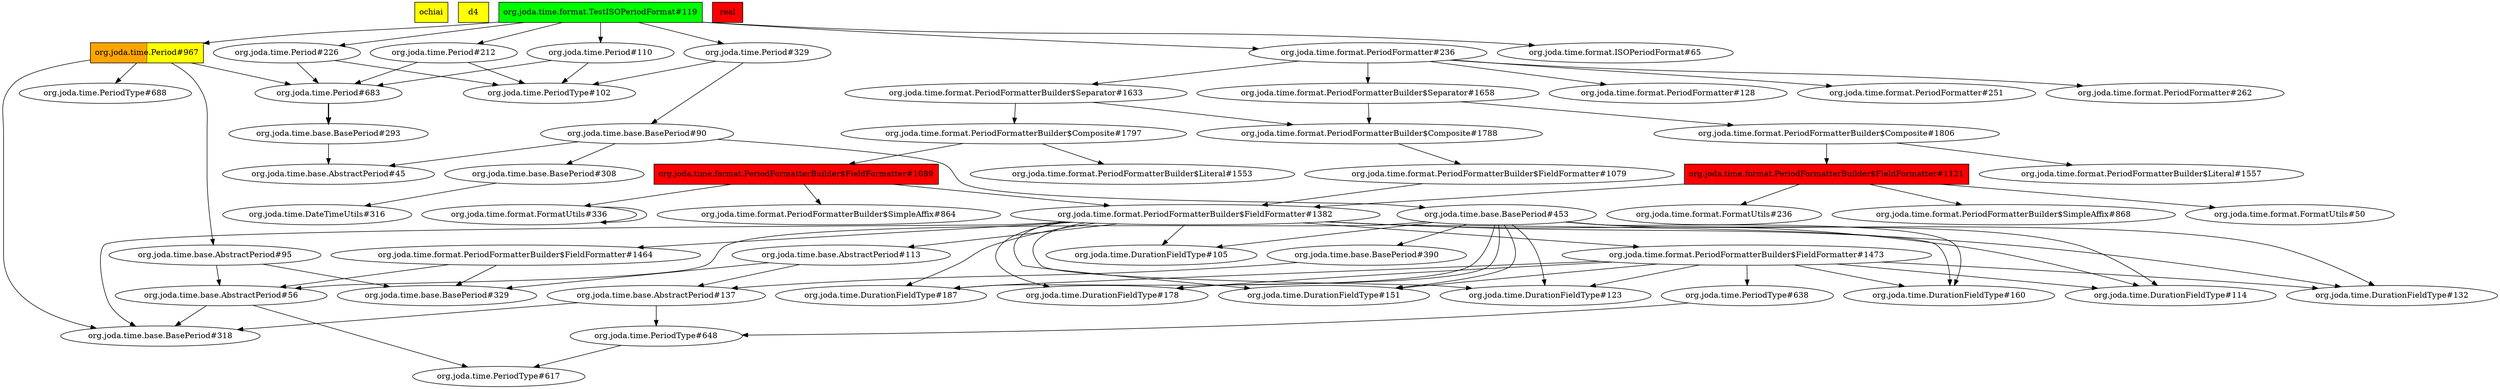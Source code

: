 digraph enhanced {
	"ochiai" [style=striped shape=box fillcolor="yellow"];
	"d4" [style=striped shape=box fillcolor="yellow"];
	"org.joda.time.format.TestISOPeriodFormat#119" [style=striped shape=box fillcolor="green"];
	"org.joda.time.Period#967" [style=striped shape=box fillcolor="orange:yellow"];
	"real" [style=striped shape=box fillcolor="red"];
	"org.joda.time.format.PeriodFormatterBuilder$FieldFormatter#1089" [style=striped shape=box fillcolor="red"];
	"org.joda.time.format.PeriodFormatterBuilder$FieldFormatter#1121" [style=striped shape=box fillcolor="red"];
	"org.joda.time.Period#967" -> "org.joda.time.PeriodType#688";
	"org.joda.time.base.BasePeriod#453" -> "org.joda.time.DurationFieldType#105";
	"org.joda.time.format.PeriodFormatterBuilder$FieldFormatter#1382" -> "org.joda.time.DurationFieldType#105";
	"org.joda.time.base.AbstractPeriod#95" -> "org.joda.time.base.BasePeriod#329";
	"org.joda.time.base.AbstractPeriod#113" -> "org.joda.time.base.BasePeriod#329";
	"org.joda.time.format.PeriodFormatterBuilder$FieldFormatter#1464" -> "org.joda.time.base.BasePeriod#329";
	"org.joda.time.base.BasePeriod#308" -> "org.joda.time.DateTimeUtils#316";
	"org.joda.time.format.TestISOPeriodFormat#119" -> "org.joda.time.Period#226";
	"org.joda.time.format.PeriodFormatterBuilder$Composite#1788" -> "org.joda.time.format.PeriodFormatterBuilder$FieldFormatter#1079";
	"org.joda.time.format.PeriodFormatterBuilder$FieldFormatter#1382" -> "org.joda.time.format.PeriodFormatterBuilder$FieldFormatter#1473";
	"org.joda.time.format.PeriodFormatterBuilder$Separator#1658" -> "org.joda.time.format.PeriodFormatterBuilder$Composite#1806";
	"org.joda.time.base.BasePeriod#90" -> "org.joda.time.base.BasePeriod#453";
	"org.joda.time.format.FormatUtils#336" -> "org.joda.time.format.FormatUtils#336";
	"org.joda.time.format.PeriodFormatterBuilder$FieldFormatter#1089" -> "org.joda.time.format.FormatUtils#336";
	"org.joda.time.Period#683" -> "org.joda.time.base.BasePeriod#293" [style=bold];
	"org.joda.time.format.TestISOPeriodFormat#119" -> "org.joda.time.format.ISOPeriodFormat#65";
	"org.joda.time.base.BasePeriod#453" -> "org.joda.time.DurationFieldType#187";
	"org.joda.time.format.PeriodFormatterBuilder$FieldFormatter#1382" -> "org.joda.time.DurationFieldType#187";
	"org.joda.time.format.PeriodFormatterBuilder$FieldFormatter#1473" -> "org.joda.time.DurationFieldType#187";
	"org.joda.time.PeriodType#638" -> "org.joda.time.PeriodType#648";
	"org.joda.time.base.AbstractPeriod#137" -> "org.joda.time.PeriodType#648";
	"org.joda.time.base.BasePeriod#453" -> "org.joda.time.DurationFieldType#178";
	"org.joda.time.format.PeriodFormatterBuilder$FieldFormatter#1382" -> "org.joda.time.DurationFieldType#178";
	"org.joda.time.format.PeriodFormatterBuilder$FieldFormatter#1473" -> "org.joda.time.DurationFieldType#178";
	"org.joda.time.format.PeriodFormatterBuilder$FieldFormatter#1079" -> "org.joda.time.format.PeriodFormatterBuilder$FieldFormatter#1382";
	"org.joda.time.format.PeriodFormatterBuilder$FieldFormatter#1089" -> "org.joda.time.format.PeriodFormatterBuilder$FieldFormatter#1382";
	"org.joda.time.format.PeriodFormatterBuilder$FieldFormatter#1121" -> "org.joda.time.format.PeriodFormatterBuilder$FieldFormatter#1382";
	"org.joda.time.base.BasePeriod#90" -> "org.joda.time.base.AbstractPeriod#45";
	"org.joda.time.base.BasePeriod#293" -> "org.joda.time.base.AbstractPeriod#45";
	"org.joda.time.format.PeriodFormatter#236" -> "org.joda.time.format.PeriodFormatterBuilder$Separator#1658";
	"org.joda.time.format.TestISOPeriodFormat#119" -> "org.joda.time.format.PeriodFormatter#236";
	"org.joda.time.format.PeriodFormatterBuilder$FieldFormatter#1382" -> "org.joda.time.format.PeriodFormatterBuilder$FieldFormatter#1464";
	"org.joda.time.format.TestISOPeriodFormat#119" -> "org.joda.time.Period#212";
	"org.joda.time.base.BasePeriod#390" -> "org.joda.time.base.AbstractPeriod#137";
	"org.joda.time.base.AbstractPeriod#113" -> "org.joda.time.base.AbstractPeriod#137";
	"org.joda.time.format.PeriodFormatterBuilder$FieldFormatter#1121" -> "org.joda.time.format.FormatUtils#50";
	"org.joda.time.Period#967" -> "org.joda.time.base.AbstractPeriod#95";
	"org.joda.time.base.AbstractPeriod#56" -> "org.joda.time.PeriodType#617";
	"org.joda.time.PeriodType#648" -> "org.joda.time.PeriodType#617";
	"org.joda.time.base.BasePeriod#453" -> "org.joda.time.DurationFieldType#132";
	"org.joda.time.format.PeriodFormatterBuilder$FieldFormatter#1382" -> "org.joda.time.DurationFieldType#132";
	"org.joda.time.format.PeriodFormatterBuilder$FieldFormatter#1473" -> "org.joda.time.DurationFieldType#132";
	"org.joda.time.base.BasePeriod#453" -> "org.joda.time.DurationFieldType#123";
	"org.joda.time.format.PeriodFormatterBuilder$FieldFormatter#1382" -> "org.joda.time.DurationFieldType#123";
	"org.joda.time.format.PeriodFormatterBuilder$FieldFormatter#1473" -> "org.joda.time.DurationFieldType#123";
	"org.joda.time.Period#329" -> "org.joda.time.base.BasePeriod#90";
	"org.joda.time.format.PeriodFormatterBuilder$Composite#1797" -> "org.joda.time.format.PeriodFormatterBuilder$Literal#1553";
	"org.joda.time.Period#110" -> "org.joda.time.PeriodType#102";
	"org.joda.time.Period#329" -> "org.joda.time.PeriodType#102";
	"org.joda.time.Period#226" -> "org.joda.time.PeriodType#102";
	"org.joda.time.Period#212" -> "org.joda.time.PeriodType#102";
	"org.joda.time.format.PeriodFormatterBuilder$Composite#1806" -> "org.joda.time.format.PeriodFormatterBuilder$Literal#1557";
	"org.joda.time.base.BasePeriod#90" -> "org.joda.time.base.BasePeriod#308";
	"org.joda.time.format.TestISOPeriodFormat#119" -> "org.joda.time.Period#967";
	"org.joda.time.base.BasePeriod#453" -> "org.joda.time.base.AbstractPeriod#56";
	"org.joda.time.base.AbstractPeriod#95" -> "org.joda.time.base.AbstractPeriod#56";
	"org.joda.time.format.PeriodFormatterBuilder$FieldFormatter#1464" -> "org.joda.time.base.AbstractPeriod#56";
	"org.joda.time.format.TestISOPeriodFormat#119" -> "org.joda.time.Period#329";
	"org.joda.time.format.PeriodFormatterBuilder$Separator#1633" -> "org.joda.time.format.PeriodFormatterBuilder$Composite#1797";
	"org.joda.time.format.PeriodFormatter#236" -> "org.joda.time.format.PeriodFormatter#128";
	"org.joda.time.format.PeriodFormatterBuilder$FieldFormatter#1121" -> "org.joda.time.format.FormatUtils#236";
	"org.joda.time.Period#110" -> "org.joda.time.Period#683";
	"org.joda.time.Period#967" -> "org.joda.time.Period#683";
	"org.joda.time.Period#226" -> "org.joda.time.Period#683";
	"org.joda.time.Period#212" -> "org.joda.time.Period#683";
	"org.joda.time.format.PeriodFormatter#236" -> "org.joda.time.format.PeriodFormatterBuilder$Separator#1633";
	"org.joda.time.format.PeriodFormatter#236" -> "org.joda.time.format.PeriodFormatter#251";
	"org.joda.time.base.BasePeriod#453" -> "org.joda.time.base.BasePeriod#390";
	"org.joda.time.base.BasePeriod#453" -> "org.joda.time.DurationFieldType#160";
	"org.joda.time.format.PeriodFormatterBuilder$FieldFormatter#1382" -> "org.joda.time.DurationFieldType#160";
	"org.joda.time.format.PeriodFormatterBuilder$FieldFormatter#1473" -> "org.joda.time.DurationFieldType#160";
	"org.joda.time.base.BasePeriod#453" -> "org.joda.time.DurationFieldType#114";
	"org.joda.time.format.PeriodFormatterBuilder$FieldFormatter#1382" -> "org.joda.time.DurationFieldType#114";
	"org.joda.time.format.PeriodFormatterBuilder$FieldFormatter#1473" -> "org.joda.time.DurationFieldType#114";
	"org.joda.time.format.PeriodFormatterBuilder$FieldFormatter#1382" -> "org.joda.time.base.BasePeriod#318";
	"org.joda.time.base.AbstractPeriod#56" -> "org.joda.time.base.BasePeriod#318";
	"org.joda.time.Period#967" -> "org.joda.time.base.BasePeriod#318";
	"org.joda.time.base.AbstractPeriod#137" -> "org.joda.time.base.BasePeriod#318";
	"org.joda.time.format.PeriodFormatterBuilder$FieldFormatter#1382" -> "org.joda.time.base.AbstractPeriod#113";
	"org.joda.time.format.PeriodFormatterBuilder$Composite#1797" -> "org.joda.time.format.PeriodFormatterBuilder$FieldFormatter#1089";
	"org.joda.time.format.PeriodFormatterBuilder$Composite#1806" -> "org.joda.time.format.PeriodFormatterBuilder$FieldFormatter#1121";
	"org.joda.time.format.PeriodFormatterBuilder$Separator#1633" -> "org.joda.time.format.PeriodFormatterBuilder$Composite#1788";
	"org.joda.time.format.PeriodFormatterBuilder$Separator#1658" -> "org.joda.time.format.PeriodFormatterBuilder$Composite#1788";
	"org.joda.time.format.TestISOPeriodFormat#119" -> "org.joda.time.Period#110";
	"org.joda.time.format.PeriodFormatter#236" -> "org.joda.time.format.PeriodFormatter#262";
	"org.joda.time.format.PeriodFormatterBuilder$FieldFormatter#1121" -> "org.joda.time.format.PeriodFormatterBuilder$SimpleAffix#868";
	"org.joda.time.format.PeriodFormatterBuilder$FieldFormatter#1089" -> "org.joda.time.format.PeriodFormatterBuilder$SimpleAffix#864";
	"org.joda.time.base.BasePeriod#453" -> "org.joda.time.DurationFieldType#151";
	"org.joda.time.format.PeriodFormatterBuilder$FieldFormatter#1382" -> "org.joda.time.DurationFieldType#151";
	"org.joda.time.format.PeriodFormatterBuilder$FieldFormatter#1473" -> "org.joda.time.DurationFieldType#151";
	"org.joda.time.format.PeriodFormatterBuilder$FieldFormatter#1473" -> "org.joda.time.PeriodType#638";
}
